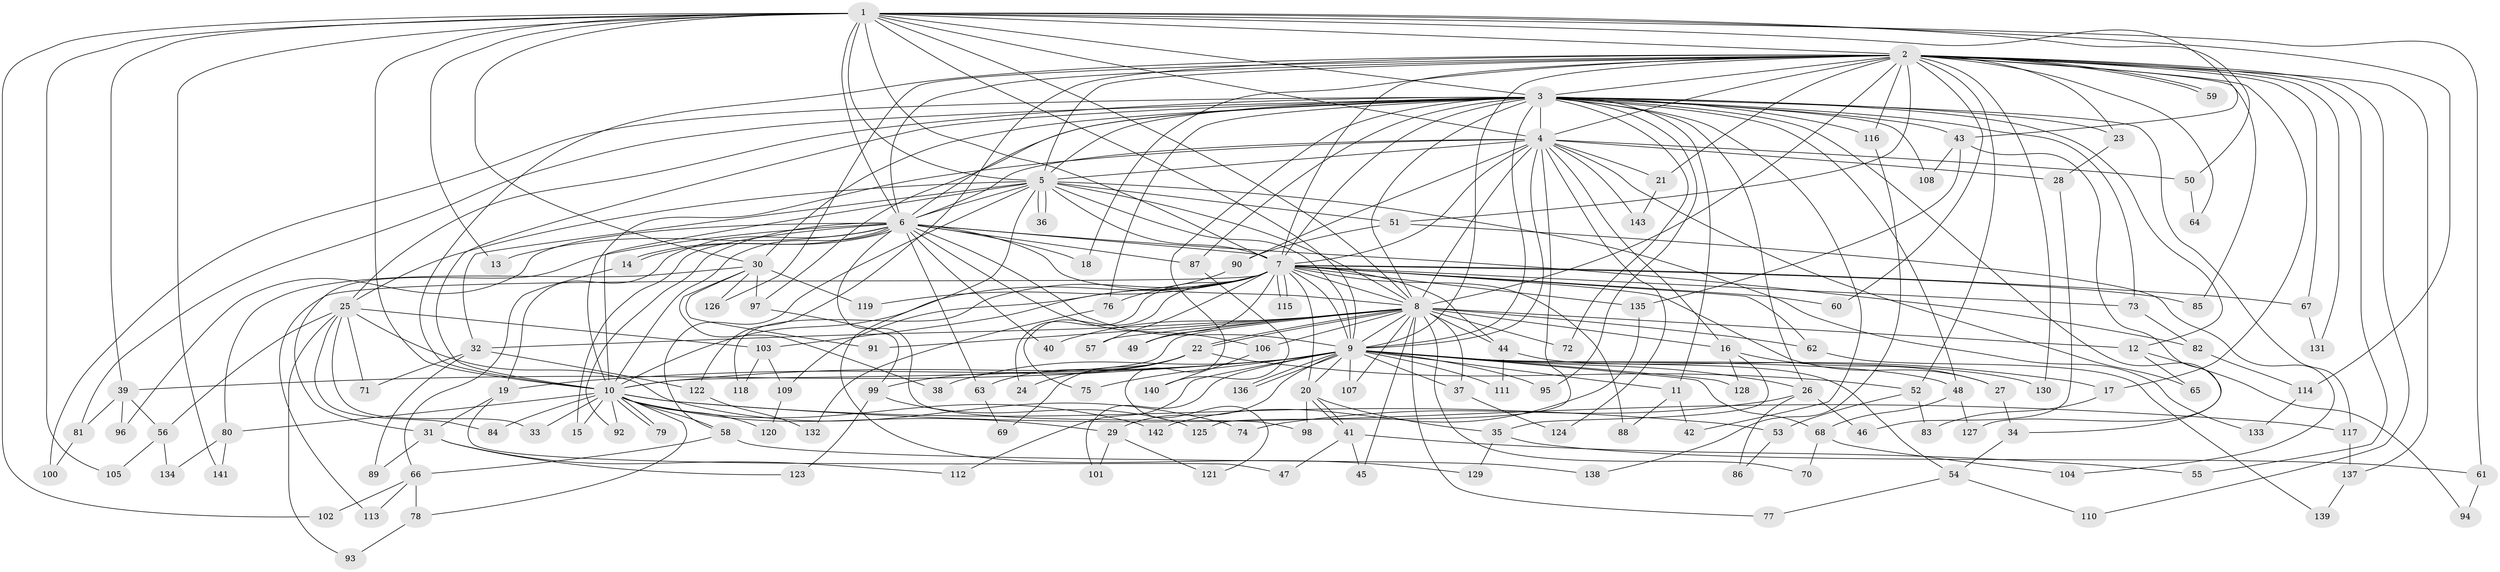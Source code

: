 // Generated by graph-tools (version 1.1) at 2025/01/03/09/25 03:01:19]
// undirected, 143 vertices, 311 edges
graph export_dot {
graph [start="1"]
  node [color=gray90,style=filled];
  1;
  2;
  3;
  4;
  5;
  6;
  7;
  8;
  9;
  10;
  11;
  12;
  13;
  14;
  15;
  16;
  17;
  18;
  19;
  20;
  21;
  22;
  23;
  24;
  25;
  26;
  27;
  28;
  29;
  30;
  31;
  32;
  33;
  34;
  35;
  36;
  37;
  38;
  39;
  40;
  41;
  42;
  43;
  44;
  45;
  46;
  47;
  48;
  49;
  50;
  51;
  52;
  53;
  54;
  55;
  56;
  57;
  58;
  59;
  60;
  61;
  62;
  63;
  64;
  65;
  66;
  67;
  68;
  69;
  70;
  71;
  72;
  73;
  74;
  75;
  76;
  77;
  78;
  79;
  80;
  81;
  82;
  83;
  84;
  85;
  86;
  87;
  88;
  89;
  90;
  91;
  92;
  93;
  94;
  95;
  96;
  97;
  98;
  99;
  100;
  101;
  102;
  103;
  104;
  105;
  106;
  107;
  108;
  109;
  110;
  111;
  112;
  113;
  114;
  115;
  116;
  117;
  118;
  119;
  120;
  121;
  122;
  123;
  124;
  125;
  126;
  127;
  128;
  129;
  130;
  131;
  132;
  133;
  134;
  135;
  136;
  137;
  138;
  139;
  140;
  141;
  142;
  143;
  1 -- 2;
  1 -- 3;
  1 -- 4;
  1 -- 5;
  1 -- 6;
  1 -- 7;
  1 -- 8;
  1 -- 9;
  1 -- 10;
  1 -- 13;
  1 -- 30;
  1 -- 39;
  1 -- 43;
  1 -- 50;
  1 -- 61;
  1 -- 102;
  1 -- 105;
  1 -- 114;
  1 -- 141;
  2 -- 3;
  2 -- 4;
  2 -- 5;
  2 -- 6;
  2 -- 7;
  2 -- 8;
  2 -- 9;
  2 -- 10;
  2 -- 17;
  2 -- 18;
  2 -- 21;
  2 -- 23;
  2 -- 51;
  2 -- 52;
  2 -- 55;
  2 -- 59;
  2 -- 59;
  2 -- 60;
  2 -- 64;
  2 -- 67;
  2 -- 85;
  2 -- 110;
  2 -- 116;
  2 -- 122;
  2 -- 126;
  2 -- 130;
  2 -- 131;
  2 -- 137;
  3 -- 4;
  3 -- 5;
  3 -- 6;
  3 -- 7;
  3 -- 8;
  3 -- 9;
  3 -- 10;
  3 -- 11;
  3 -- 12;
  3 -- 23;
  3 -- 25;
  3 -- 26;
  3 -- 30;
  3 -- 34;
  3 -- 42;
  3 -- 43;
  3 -- 48;
  3 -- 72;
  3 -- 73;
  3 -- 76;
  3 -- 81;
  3 -- 87;
  3 -- 95;
  3 -- 97;
  3 -- 100;
  3 -- 108;
  3 -- 116;
  3 -- 117;
  3 -- 121;
  4 -- 5;
  4 -- 6;
  4 -- 7;
  4 -- 8;
  4 -- 9;
  4 -- 10;
  4 -- 16;
  4 -- 21;
  4 -- 28;
  4 -- 50;
  4 -- 65;
  4 -- 90;
  4 -- 124;
  4 -- 125;
  4 -- 143;
  5 -- 6;
  5 -- 7;
  5 -- 8;
  5 -- 9;
  5 -- 10;
  5 -- 25;
  5 -- 32;
  5 -- 36;
  5 -- 36;
  5 -- 51;
  5 -- 58;
  5 -- 129;
  5 -- 133;
  6 -- 7;
  6 -- 8;
  6 -- 9;
  6 -- 10;
  6 -- 13;
  6 -- 14;
  6 -- 14;
  6 -- 15;
  6 -- 18;
  6 -- 19;
  6 -- 31;
  6 -- 40;
  6 -- 63;
  6 -- 82;
  6 -- 87;
  6 -- 92;
  6 -- 96;
  6 -- 98;
  6 -- 106;
  7 -- 8;
  7 -- 9;
  7 -- 10;
  7 -- 20;
  7 -- 24;
  7 -- 27;
  7 -- 44;
  7 -- 49;
  7 -- 57;
  7 -- 60;
  7 -- 62;
  7 -- 67;
  7 -- 73;
  7 -- 75;
  7 -- 76;
  7 -- 85;
  7 -- 88;
  7 -- 103;
  7 -- 113;
  7 -- 115;
  7 -- 115;
  7 -- 118;
  7 -- 119;
  7 -- 135;
  8 -- 9;
  8 -- 10;
  8 -- 12;
  8 -- 16;
  8 -- 22;
  8 -- 22;
  8 -- 32;
  8 -- 37;
  8 -- 40;
  8 -- 44;
  8 -- 45;
  8 -- 49;
  8 -- 57;
  8 -- 62;
  8 -- 70;
  8 -- 72;
  8 -- 77;
  8 -- 91;
  8 -- 106;
  8 -- 107;
  9 -- 10;
  9 -- 11;
  9 -- 17;
  9 -- 19;
  9 -- 20;
  9 -- 26;
  9 -- 29;
  9 -- 37;
  9 -- 38;
  9 -- 39;
  9 -- 48;
  9 -- 68;
  9 -- 75;
  9 -- 95;
  9 -- 101;
  9 -- 107;
  9 -- 111;
  9 -- 112;
  9 -- 128;
  9 -- 130;
  9 -- 136;
  9 -- 136;
  10 -- 15;
  10 -- 29;
  10 -- 33;
  10 -- 53;
  10 -- 58;
  10 -- 78;
  10 -- 79;
  10 -- 79;
  10 -- 80;
  10 -- 84;
  10 -- 92;
  10 -- 117;
  10 -- 120;
  10 -- 142;
  11 -- 42;
  11 -- 88;
  12 -- 65;
  12 -- 94;
  14 -- 66;
  16 -- 27;
  16 -- 35;
  16 -- 128;
  17 -- 83;
  19 -- 31;
  19 -- 47;
  20 -- 35;
  20 -- 41;
  20 -- 41;
  20 -- 98;
  21 -- 143;
  22 -- 24;
  22 -- 52;
  22 -- 63;
  22 -- 69;
  22 -- 99;
  23 -- 28;
  25 -- 33;
  25 -- 56;
  25 -- 71;
  25 -- 74;
  25 -- 84;
  25 -- 93;
  25 -- 103;
  26 -- 46;
  26 -- 74;
  26 -- 86;
  27 -- 34;
  28 -- 46;
  29 -- 101;
  29 -- 121;
  30 -- 38;
  30 -- 80;
  30 -- 91;
  30 -- 97;
  30 -- 119;
  30 -- 126;
  31 -- 89;
  31 -- 112;
  31 -- 123;
  32 -- 71;
  32 -- 89;
  32 -- 122;
  34 -- 54;
  35 -- 61;
  35 -- 129;
  37 -- 124;
  39 -- 56;
  39 -- 81;
  39 -- 96;
  41 -- 45;
  41 -- 47;
  41 -- 55;
  43 -- 108;
  43 -- 127;
  43 -- 135;
  44 -- 54;
  44 -- 111;
  48 -- 68;
  48 -- 127;
  50 -- 64;
  51 -- 90;
  51 -- 104;
  52 -- 53;
  52 -- 83;
  53 -- 86;
  54 -- 77;
  54 -- 110;
  56 -- 105;
  56 -- 134;
  58 -- 66;
  58 -- 138;
  61 -- 94;
  62 -- 139;
  63 -- 69;
  66 -- 78;
  66 -- 102;
  66 -- 113;
  67 -- 131;
  68 -- 70;
  68 -- 104;
  73 -- 82;
  76 -- 132;
  78 -- 93;
  80 -- 134;
  80 -- 141;
  81 -- 100;
  82 -- 114;
  87 -- 140;
  90 -- 109;
  97 -- 99;
  99 -- 123;
  99 -- 125;
  103 -- 109;
  103 -- 118;
  106 -- 140;
  109 -- 120;
  114 -- 133;
  116 -- 138;
  117 -- 137;
  122 -- 132;
  135 -- 142;
  137 -- 139;
}
